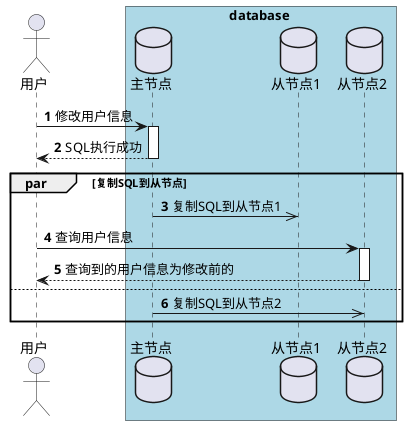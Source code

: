 @startuml
'https://plantuml.com/sequence-diagram

autonumber

actor 用户 as user
box database #lightblue
database 主节点 as db
database 从节点1 as db1
database 从节点2 as db2
end box

user -> db: 修改用户信息
activate db
user <-- db: SQL执行成功
deactivate db

par 复制SQL到从节点
db ->> db1: 复制SQL到从节点1

user -> db2: 查询用户信息
activate db2
user <-- db2: 查询到的用户信息为修改前的
deactivate db2


else
db ->> db2: 复制SQL到从节点2
end par

@enduml